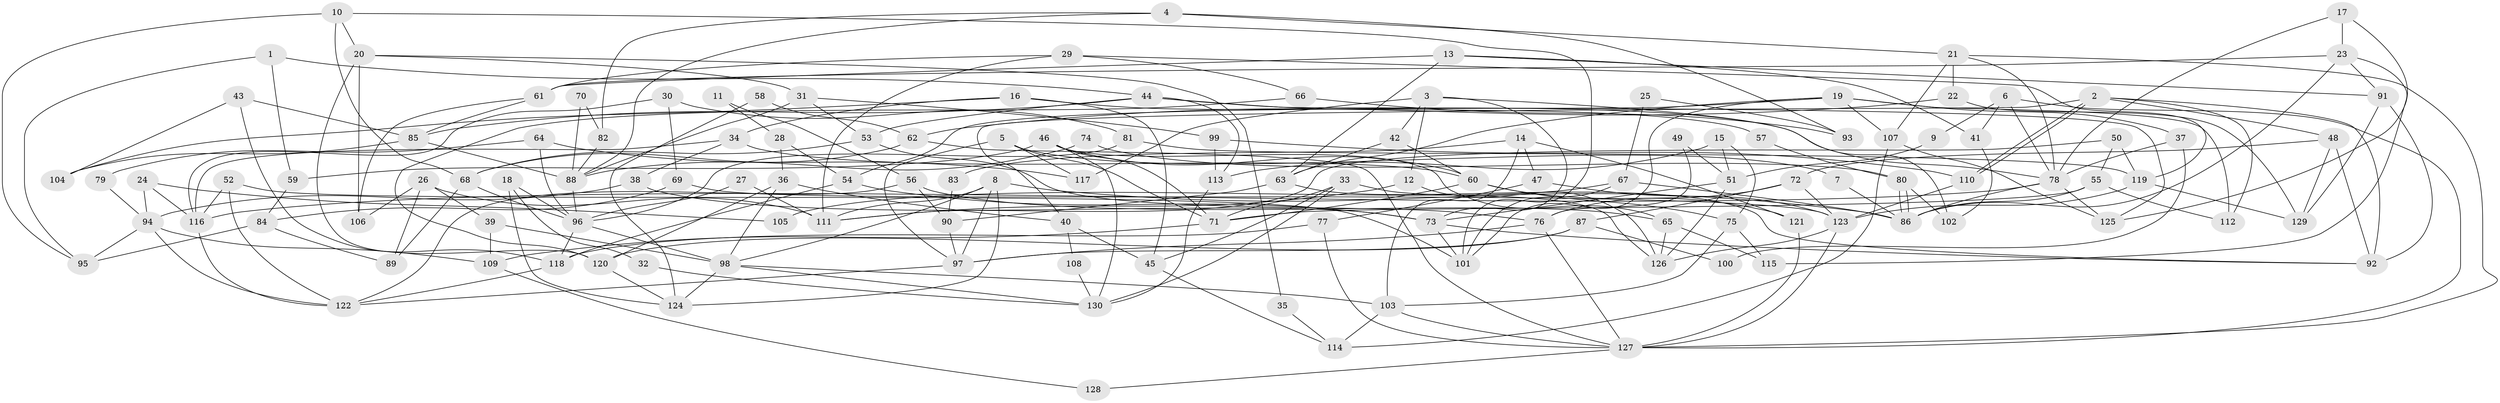 // Generated by graph-tools (version 1.1) at 2025/36/03/09/25 02:36:08]
// undirected, 130 vertices, 260 edges
graph export_dot {
graph [start="1"]
  node [color=gray90,style=filled];
  1;
  2;
  3;
  4;
  5;
  6;
  7;
  8;
  9;
  10;
  11;
  12;
  13;
  14;
  15;
  16;
  17;
  18;
  19;
  20;
  21;
  22;
  23;
  24;
  25;
  26;
  27;
  28;
  29;
  30;
  31;
  32;
  33;
  34;
  35;
  36;
  37;
  38;
  39;
  40;
  41;
  42;
  43;
  44;
  45;
  46;
  47;
  48;
  49;
  50;
  51;
  52;
  53;
  54;
  55;
  56;
  57;
  58;
  59;
  60;
  61;
  62;
  63;
  64;
  65;
  66;
  67;
  68;
  69;
  70;
  71;
  72;
  73;
  74;
  75;
  76;
  77;
  78;
  79;
  80;
  81;
  82;
  83;
  84;
  85;
  86;
  87;
  88;
  89;
  90;
  91;
  92;
  93;
  94;
  95;
  96;
  97;
  98;
  99;
  100;
  101;
  102;
  103;
  104;
  105;
  106;
  107;
  108;
  109;
  110;
  111;
  112;
  113;
  114;
  115;
  116;
  117;
  118;
  119;
  120;
  121;
  122;
  123;
  124;
  125;
  126;
  127;
  128;
  129;
  130;
  1 -- 44;
  1 -- 59;
  1 -- 95;
  2 -- 48;
  2 -- 110;
  2 -- 110;
  2 -- 40;
  2 -- 92;
  2 -- 112;
  3 -- 42;
  3 -- 73;
  3 -- 12;
  3 -- 102;
  3 -- 117;
  4 -- 21;
  4 -- 88;
  4 -- 82;
  4 -- 93;
  5 -- 71;
  5 -- 97;
  5 -- 7;
  5 -- 117;
  6 -- 127;
  6 -- 78;
  6 -- 9;
  6 -- 41;
  7 -- 86;
  8 -- 98;
  8 -- 124;
  8 -- 86;
  8 -- 97;
  8 -- 111;
  9 -- 51;
  10 -- 101;
  10 -- 95;
  10 -- 20;
  10 -- 68;
  11 -- 28;
  11 -- 56;
  12 -- 111;
  12 -- 126;
  13 -- 91;
  13 -- 63;
  13 -- 41;
  13 -- 61;
  14 -- 47;
  14 -- 121;
  14 -- 83;
  14 -- 103;
  15 -- 75;
  15 -- 113;
  15 -- 51;
  16 -- 45;
  16 -- 78;
  16 -- 34;
  16 -- 104;
  17 -- 78;
  17 -- 23;
  17 -- 125;
  18 -- 124;
  18 -- 96;
  18 -- 32;
  19 -- 54;
  19 -- 112;
  19 -- 37;
  19 -- 63;
  19 -- 101;
  19 -- 107;
  20 -- 31;
  20 -- 35;
  20 -- 106;
  20 -- 120;
  21 -- 107;
  21 -- 127;
  21 -- 22;
  21 -- 78;
  22 -- 129;
  22 -- 62;
  23 -- 61;
  23 -- 86;
  23 -- 91;
  23 -- 115;
  24 -- 116;
  24 -- 94;
  24 -- 105;
  25 -- 93;
  25 -- 67;
  26 -- 111;
  26 -- 39;
  26 -- 89;
  26 -- 106;
  27 -- 111;
  27 -- 96;
  28 -- 54;
  28 -- 36;
  29 -- 61;
  29 -- 119;
  29 -- 66;
  29 -- 111;
  30 -- 81;
  30 -- 116;
  30 -- 69;
  31 -- 88;
  31 -- 53;
  31 -- 99;
  32 -- 130;
  33 -- 71;
  33 -- 126;
  33 -- 45;
  33 -- 130;
  34 -- 116;
  34 -- 38;
  34 -- 60;
  35 -- 114;
  36 -- 40;
  36 -- 120;
  36 -- 98;
  37 -- 78;
  37 -- 100;
  38 -- 73;
  38 -- 94;
  39 -- 98;
  39 -- 109;
  40 -- 45;
  40 -- 108;
  41 -- 102;
  42 -- 60;
  42 -- 63;
  43 -- 85;
  43 -- 104;
  43 -- 118;
  44 -- 113;
  44 -- 125;
  44 -- 53;
  44 -- 57;
  44 -- 85;
  45 -- 114;
  46 -- 60;
  46 -- 130;
  46 -- 59;
  46 -- 65;
  46 -- 71;
  47 -- 123;
  47 -- 77;
  48 -- 72;
  48 -- 92;
  48 -- 129;
  49 -- 51;
  49 -- 76;
  50 -- 119;
  50 -- 111;
  50 -- 55;
  51 -- 126;
  51 -- 73;
  52 -- 116;
  52 -- 122;
  52 -- 101;
  53 -- 68;
  53 -- 76;
  54 -- 73;
  54 -- 118;
  55 -- 86;
  55 -- 71;
  55 -- 112;
  56 -- 65;
  56 -- 122;
  56 -- 90;
  57 -- 80;
  58 -- 62;
  58 -- 124;
  59 -- 84;
  60 -- 71;
  60 -- 75;
  60 -- 121;
  61 -- 106;
  61 -- 85;
  62 -- 127;
  62 -- 68;
  63 -- 92;
  63 -- 90;
  64 -- 96;
  64 -- 117;
  64 -- 79;
  65 -- 115;
  65 -- 126;
  66 -- 120;
  66 -- 93;
  67 -- 86;
  67 -- 101;
  67 -- 105;
  68 -- 89;
  68 -- 96;
  69 -- 123;
  69 -- 84;
  70 -- 88;
  70 -- 82;
  71 -- 109;
  72 -- 76;
  72 -- 123;
  72 -- 87;
  73 -- 101;
  73 -- 92;
  74 -- 80;
  74 -- 88;
  75 -- 103;
  75 -- 115;
  76 -- 97;
  76 -- 127;
  77 -- 127;
  77 -- 118;
  78 -- 86;
  78 -- 116;
  78 -- 125;
  79 -- 94;
  80 -- 86;
  80 -- 86;
  80 -- 102;
  81 -- 96;
  81 -- 119;
  82 -- 88;
  83 -- 90;
  84 -- 89;
  84 -- 95;
  85 -- 88;
  85 -- 104;
  87 -- 97;
  87 -- 100;
  87 -- 120;
  88 -- 96;
  90 -- 97;
  91 -- 92;
  91 -- 129;
  94 -- 95;
  94 -- 109;
  94 -- 122;
  96 -- 118;
  96 -- 98;
  97 -- 122;
  98 -- 103;
  98 -- 124;
  98 -- 130;
  99 -- 110;
  99 -- 113;
  103 -- 114;
  103 -- 127;
  107 -- 125;
  107 -- 114;
  108 -- 130;
  109 -- 128;
  110 -- 123;
  113 -- 130;
  116 -- 122;
  118 -- 122;
  119 -- 129;
  119 -- 123;
  120 -- 124;
  121 -- 127;
  123 -- 127;
  123 -- 126;
  127 -- 128;
}
